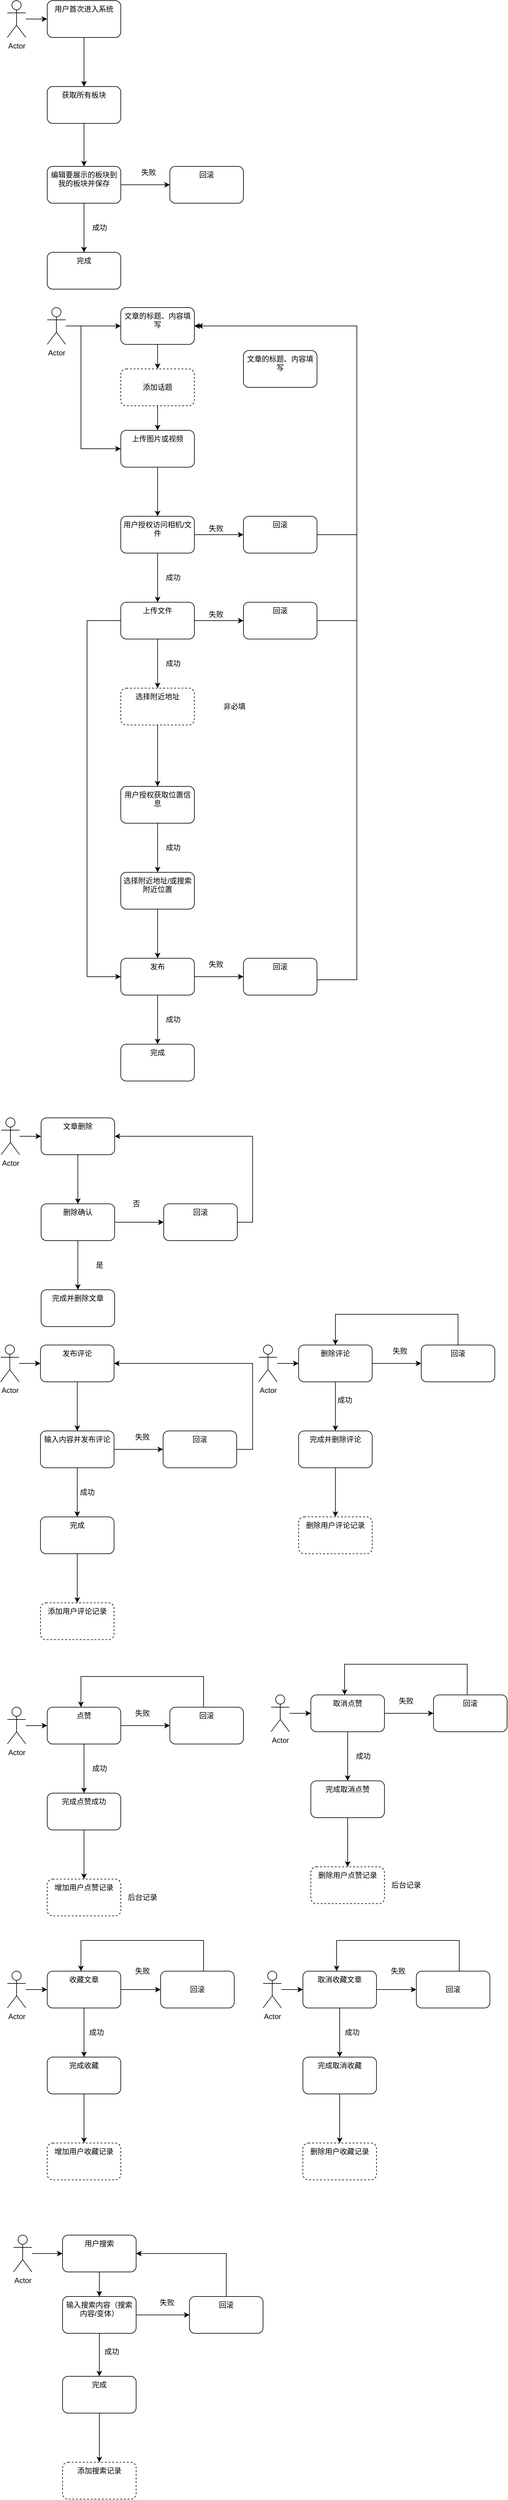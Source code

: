 <mxfile version="16.1.4" type="github">
  <diagram id="2wKOgsahJXihf27ljJmD" name="第 1 页">
    <mxGraphModel dx="1896" dy="1048" grid="1" gridSize="10" guides="1" tooltips="1" connect="1" arrows="1" fold="1" page="1" pageScale="1" pageWidth="827" pageHeight="1169" math="0" shadow="0">
      <root>
        <mxCell id="0" />
        <mxCell id="1" parent="0" />
        <mxCell id="uqJlfMoEFGJnCB2R2MoZ-3" value="" style="edgeStyle=orthogonalEdgeStyle;rounded=0;orthogonalLoop=1;jettySize=auto;html=1;" edge="1" parent="1" source="uqJlfMoEFGJnCB2R2MoZ-1" target="uqJlfMoEFGJnCB2R2MoZ-2">
          <mxGeometry relative="1" as="geometry" />
        </mxCell>
        <mxCell id="uqJlfMoEFGJnCB2R2MoZ-1" value="Actor" style="shape=umlActor;verticalLabelPosition=bottom;verticalAlign=top;html=1;outlineConnect=0;" vertex="1" parent="1">
          <mxGeometry x="40" y="60" width="30" height="60" as="geometry" />
        </mxCell>
        <mxCell id="uqJlfMoEFGJnCB2R2MoZ-9" value="" style="edgeStyle=orthogonalEdgeStyle;rounded=0;orthogonalLoop=1;jettySize=auto;html=1;" edge="1" parent="1" source="uqJlfMoEFGJnCB2R2MoZ-2" target="uqJlfMoEFGJnCB2R2MoZ-8">
          <mxGeometry relative="1" as="geometry" />
        </mxCell>
        <mxCell id="uqJlfMoEFGJnCB2R2MoZ-2" value="用户首次进入系统&lt;br&gt;" style="rounded=1;whiteSpace=wrap;html=1;verticalAlign=top;" vertex="1" parent="1">
          <mxGeometry x="105" y="60" width="120" height="60" as="geometry" />
        </mxCell>
        <mxCell id="uqJlfMoEFGJnCB2R2MoZ-12" value="" style="edgeStyle=orthogonalEdgeStyle;rounded=0;orthogonalLoop=1;jettySize=auto;html=1;" edge="1" parent="1" source="uqJlfMoEFGJnCB2R2MoZ-6" target="uqJlfMoEFGJnCB2R2MoZ-11">
          <mxGeometry relative="1" as="geometry" />
        </mxCell>
        <mxCell id="uqJlfMoEFGJnCB2R2MoZ-15" value="" style="edgeStyle=orthogonalEdgeStyle;rounded=0;orthogonalLoop=1;jettySize=auto;html=1;" edge="1" parent="1" source="uqJlfMoEFGJnCB2R2MoZ-6" target="uqJlfMoEFGJnCB2R2MoZ-14">
          <mxGeometry relative="1" as="geometry" />
        </mxCell>
        <mxCell id="uqJlfMoEFGJnCB2R2MoZ-6" value="编辑要展示的板块到我的板块并保存" style="rounded=1;whiteSpace=wrap;html=1;verticalAlign=top;" vertex="1" parent="1">
          <mxGeometry x="105" y="330" width="120" height="60" as="geometry" />
        </mxCell>
        <mxCell id="uqJlfMoEFGJnCB2R2MoZ-10" value="" style="edgeStyle=orthogonalEdgeStyle;rounded=0;orthogonalLoop=1;jettySize=auto;html=1;" edge="1" parent="1" source="uqJlfMoEFGJnCB2R2MoZ-8" target="uqJlfMoEFGJnCB2R2MoZ-6">
          <mxGeometry relative="1" as="geometry" />
        </mxCell>
        <mxCell id="uqJlfMoEFGJnCB2R2MoZ-8" value="获取所有板块" style="rounded=1;whiteSpace=wrap;html=1;verticalAlign=top;" vertex="1" parent="1">
          <mxGeometry x="105" y="200" width="120" height="60" as="geometry" />
        </mxCell>
        <mxCell id="uqJlfMoEFGJnCB2R2MoZ-11" value="回滚" style="rounded=1;whiteSpace=wrap;html=1;verticalAlign=top;" vertex="1" parent="1">
          <mxGeometry x="305" y="330" width="120" height="60" as="geometry" />
        </mxCell>
        <mxCell id="uqJlfMoEFGJnCB2R2MoZ-13" value="失败" style="text;html=1;align=center;verticalAlign=middle;resizable=0;points=[];autosize=1;strokeColor=none;fillColor=none;" vertex="1" parent="1">
          <mxGeometry x="250" y="330" width="40" height="20" as="geometry" />
        </mxCell>
        <mxCell id="uqJlfMoEFGJnCB2R2MoZ-14" value="完成" style="rounded=1;whiteSpace=wrap;html=1;verticalAlign=top;" vertex="1" parent="1">
          <mxGeometry x="105" y="470" width="120" height="60" as="geometry" />
        </mxCell>
        <mxCell id="uqJlfMoEFGJnCB2R2MoZ-16" value="成功" style="text;html=1;align=center;verticalAlign=middle;resizable=0;points=[];autosize=1;strokeColor=none;fillColor=none;" vertex="1" parent="1">
          <mxGeometry x="170" y="420" width="40" height="20" as="geometry" />
        </mxCell>
        <mxCell id="uqJlfMoEFGJnCB2R2MoZ-19" value="" style="edgeStyle=orthogonalEdgeStyle;rounded=0;orthogonalLoop=1;jettySize=auto;html=1;" edge="1" parent="1" source="uqJlfMoEFGJnCB2R2MoZ-17" target="uqJlfMoEFGJnCB2R2MoZ-18">
          <mxGeometry relative="1" as="geometry" />
        </mxCell>
        <mxCell id="uqJlfMoEFGJnCB2R2MoZ-17" value="Actor" style="shape=umlActor;verticalLabelPosition=bottom;verticalAlign=top;html=1;outlineConnect=0;" vertex="1" parent="1">
          <mxGeometry x="105" y="560" width="30" height="60" as="geometry" />
        </mxCell>
        <mxCell id="uqJlfMoEFGJnCB2R2MoZ-73" value="" style="edgeStyle=orthogonalEdgeStyle;rounded=0;orthogonalLoop=1;jettySize=auto;html=1;" edge="1" parent="1" source="uqJlfMoEFGJnCB2R2MoZ-18" target="uqJlfMoEFGJnCB2R2MoZ-72">
          <mxGeometry relative="1" as="geometry" />
        </mxCell>
        <mxCell id="uqJlfMoEFGJnCB2R2MoZ-18" value="文章的标题、内容填写" style="rounded=1;whiteSpace=wrap;html=1;verticalAlign=top;" vertex="1" parent="1">
          <mxGeometry x="225" y="560" width="120" height="60" as="geometry" />
        </mxCell>
        <mxCell id="uqJlfMoEFGJnCB2R2MoZ-41" value="" style="edgeStyle=orthogonalEdgeStyle;rounded=0;orthogonalLoop=1;jettySize=auto;html=1;" edge="1" parent="1" source="uqJlfMoEFGJnCB2R2MoZ-23" target="uqJlfMoEFGJnCB2R2MoZ-40">
          <mxGeometry relative="1" as="geometry" />
        </mxCell>
        <mxCell id="uqJlfMoEFGJnCB2R2MoZ-23" value="上传图片或视频" style="rounded=1;whiteSpace=wrap;html=1;verticalAlign=top;" vertex="1" parent="1">
          <mxGeometry x="225" y="760" width="120" height="60" as="geometry" />
        </mxCell>
        <mxCell id="uqJlfMoEFGJnCB2R2MoZ-36" value="" style="edgeStyle=orthogonalEdgeStyle;rounded=0;orthogonalLoop=1;jettySize=auto;html=1;" edge="1" parent="1" source="uqJlfMoEFGJnCB2R2MoZ-29" target="uqJlfMoEFGJnCB2R2MoZ-35">
          <mxGeometry relative="1" as="geometry" />
        </mxCell>
        <mxCell id="uqJlfMoEFGJnCB2R2MoZ-29" value="选择附近地址" style="rounded=1;whiteSpace=wrap;html=1;verticalAlign=top;dashed=1;" vertex="1" parent="1">
          <mxGeometry x="225" y="1180" width="120" height="60" as="geometry" />
        </mxCell>
        <mxCell id="uqJlfMoEFGJnCB2R2MoZ-56" value="" style="edgeStyle=orthogonalEdgeStyle;rounded=0;orthogonalLoop=1;jettySize=auto;html=1;" edge="1" parent="1" source="uqJlfMoEFGJnCB2R2MoZ-35" target="uqJlfMoEFGJnCB2R2MoZ-55">
          <mxGeometry relative="1" as="geometry" />
        </mxCell>
        <mxCell id="uqJlfMoEFGJnCB2R2MoZ-35" value="用户授权获取位置信息" style="rounded=1;whiteSpace=wrap;html=1;verticalAlign=top;" vertex="1" parent="1">
          <mxGeometry x="225" y="1340" width="120" height="60" as="geometry" />
        </mxCell>
        <mxCell id="uqJlfMoEFGJnCB2R2MoZ-39" value="非必填" style="text;html=1;align=center;verticalAlign=middle;resizable=0;points=[];autosize=1;strokeColor=none;fillColor=none;" vertex="1" parent="1">
          <mxGeometry x="385" y="1200" width="50" height="20" as="geometry" />
        </mxCell>
        <mxCell id="uqJlfMoEFGJnCB2R2MoZ-43" value="" style="edgeStyle=orthogonalEdgeStyle;rounded=0;orthogonalLoop=1;jettySize=auto;html=1;" edge="1" parent="1" source="uqJlfMoEFGJnCB2R2MoZ-40" target="uqJlfMoEFGJnCB2R2MoZ-42">
          <mxGeometry relative="1" as="geometry" />
        </mxCell>
        <mxCell id="uqJlfMoEFGJnCB2R2MoZ-46" value="" style="edgeStyle=orthogonalEdgeStyle;rounded=0;orthogonalLoop=1;jettySize=auto;html=1;" edge="1" parent="1" source="uqJlfMoEFGJnCB2R2MoZ-40" target="uqJlfMoEFGJnCB2R2MoZ-45">
          <mxGeometry relative="1" as="geometry" />
        </mxCell>
        <mxCell id="uqJlfMoEFGJnCB2R2MoZ-40" value="用户授权访问相机/文件" style="rounded=1;whiteSpace=wrap;html=1;verticalAlign=top;" vertex="1" parent="1">
          <mxGeometry x="225" y="900" width="120" height="60" as="geometry" />
        </mxCell>
        <mxCell id="uqJlfMoEFGJnCB2R2MoZ-42" value="回滚" style="rounded=1;whiteSpace=wrap;html=1;verticalAlign=top;" vertex="1" parent="1">
          <mxGeometry x="425" y="900" width="120" height="60" as="geometry" />
        </mxCell>
        <mxCell id="uqJlfMoEFGJnCB2R2MoZ-49" value="" style="edgeStyle=orthogonalEdgeStyle;rounded=0;orthogonalLoop=1;jettySize=auto;html=1;" edge="1" parent="1" source="uqJlfMoEFGJnCB2R2MoZ-45" target="uqJlfMoEFGJnCB2R2MoZ-48">
          <mxGeometry relative="1" as="geometry" />
        </mxCell>
        <mxCell id="uqJlfMoEFGJnCB2R2MoZ-53" value="" style="edgeStyle=orthogonalEdgeStyle;rounded=0;orthogonalLoop=1;jettySize=auto;html=1;" edge="1" parent="1" source="uqJlfMoEFGJnCB2R2MoZ-45">
          <mxGeometry relative="1" as="geometry">
            <mxPoint x="285" y="1180" as="targetPoint" />
          </mxGeometry>
        </mxCell>
        <mxCell id="uqJlfMoEFGJnCB2R2MoZ-45" value="上传文件" style="rounded=1;whiteSpace=wrap;html=1;verticalAlign=top;" vertex="1" parent="1">
          <mxGeometry x="225" y="1040" width="120" height="60" as="geometry" />
        </mxCell>
        <mxCell id="uqJlfMoEFGJnCB2R2MoZ-47" value="成功" style="text;html=1;align=center;verticalAlign=middle;resizable=0;points=[];autosize=1;strokeColor=none;fillColor=none;" vertex="1" parent="1">
          <mxGeometry x="290" y="990" width="40" height="20" as="geometry" />
        </mxCell>
        <mxCell id="uqJlfMoEFGJnCB2R2MoZ-48" value="回滚" style="rounded=1;whiteSpace=wrap;html=1;verticalAlign=top;" vertex="1" parent="1">
          <mxGeometry x="425" y="1040" width="120" height="60" as="geometry" />
        </mxCell>
        <mxCell id="uqJlfMoEFGJnCB2R2MoZ-50" value="失败" style="text;html=1;align=center;verticalAlign=middle;resizable=0;points=[];autosize=1;strokeColor=none;fillColor=none;" vertex="1" parent="1">
          <mxGeometry x="360" y="1050" width="40" height="20" as="geometry" />
        </mxCell>
        <mxCell id="uqJlfMoEFGJnCB2R2MoZ-51" value="失败" style="text;html=1;align=center;verticalAlign=middle;resizable=0;points=[];autosize=1;strokeColor=none;fillColor=none;" vertex="1" parent="1">
          <mxGeometry x="360" y="910" width="40" height="20" as="geometry" />
        </mxCell>
        <mxCell id="uqJlfMoEFGJnCB2R2MoZ-54" value="成功" style="text;html=1;align=center;verticalAlign=middle;resizable=0;points=[];autosize=1;strokeColor=none;fillColor=none;" vertex="1" parent="1">
          <mxGeometry x="290" y="1130" width="40" height="20" as="geometry" />
        </mxCell>
        <mxCell id="uqJlfMoEFGJnCB2R2MoZ-60" value="" style="edgeStyle=orthogonalEdgeStyle;rounded=0;orthogonalLoop=1;jettySize=auto;html=1;" edge="1" parent="1" source="uqJlfMoEFGJnCB2R2MoZ-55" target="uqJlfMoEFGJnCB2R2MoZ-59">
          <mxGeometry relative="1" as="geometry" />
        </mxCell>
        <mxCell id="uqJlfMoEFGJnCB2R2MoZ-55" value="选择附近地址/或搜索附近位置" style="rounded=1;whiteSpace=wrap;html=1;verticalAlign=top;" vertex="1" parent="1">
          <mxGeometry x="225" y="1480" width="120" height="60" as="geometry" />
        </mxCell>
        <mxCell id="uqJlfMoEFGJnCB2R2MoZ-57" value="成功" style="text;html=1;align=center;verticalAlign=middle;resizable=0;points=[];autosize=1;strokeColor=none;fillColor=none;" vertex="1" parent="1">
          <mxGeometry x="290" y="1430" width="40" height="20" as="geometry" />
        </mxCell>
        <mxCell id="uqJlfMoEFGJnCB2R2MoZ-63" value="" style="edgeStyle=orthogonalEdgeStyle;rounded=0;orthogonalLoop=1;jettySize=auto;html=1;" edge="1" parent="1" source="uqJlfMoEFGJnCB2R2MoZ-59" target="uqJlfMoEFGJnCB2R2MoZ-62">
          <mxGeometry relative="1" as="geometry" />
        </mxCell>
        <mxCell id="uqJlfMoEFGJnCB2R2MoZ-66" value="" style="edgeStyle=orthogonalEdgeStyle;rounded=0;orthogonalLoop=1;jettySize=auto;html=1;" edge="1" parent="1" source="uqJlfMoEFGJnCB2R2MoZ-59" target="uqJlfMoEFGJnCB2R2MoZ-65">
          <mxGeometry relative="1" as="geometry" />
        </mxCell>
        <mxCell id="uqJlfMoEFGJnCB2R2MoZ-59" value="发布" style="rounded=1;whiteSpace=wrap;html=1;verticalAlign=top;" vertex="1" parent="1">
          <mxGeometry x="225" y="1620" width="120" height="60" as="geometry" />
        </mxCell>
        <mxCell id="uqJlfMoEFGJnCB2R2MoZ-61" value="" style="endArrow=classic;html=1;rounded=0;exitX=0;exitY=0.5;exitDx=0;exitDy=0;" edge="1" parent="1" source="uqJlfMoEFGJnCB2R2MoZ-45">
          <mxGeometry width="50" height="50" relative="1" as="geometry">
            <mxPoint x="170" y="1360" as="sourcePoint" />
            <mxPoint x="225" y="1650" as="targetPoint" />
            <Array as="points">
              <mxPoint x="170" y="1070" />
              <mxPoint x="170" y="1650" />
            </Array>
          </mxGeometry>
        </mxCell>
        <mxCell id="uqJlfMoEFGJnCB2R2MoZ-62" value="回滚" style="rounded=1;whiteSpace=wrap;html=1;verticalAlign=top;" vertex="1" parent="1">
          <mxGeometry x="425" y="1620" width="120" height="60" as="geometry" />
        </mxCell>
        <mxCell id="uqJlfMoEFGJnCB2R2MoZ-64" value="失败" style="text;html=1;align=center;verticalAlign=middle;resizable=0;points=[];autosize=1;strokeColor=none;fillColor=none;" vertex="1" parent="1">
          <mxGeometry x="360" y="1620" width="40" height="20" as="geometry" />
        </mxCell>
        <mxCell id="uqJlfMoEFGJnCB2R2MoZ-65" value="完成" style="rounded=1;whiteSpace=wrap;html=1;verticalAlign=top;" vertex="1" parent="1">
          <mxGeometry x="225" y="1760" width="120" height="60" as="geometry" />
        </mxCell>
        <mxCell id="uqJlfMoEFGJnCB2R2MoZ-67" value="成功" style="text;html=1;align=center;verticalAlign=middle;resizable=0;points=[];autosize=1;strokeColor=none;fillColor=none;" vertex="1" parent="1">
          <mxGeometry x="290" y="1710" width="40" height="20" as="geometry" />
        </mxCell>
        <mxCell id="uqJlfMoEFGJnCB2R2MoZ-68" value="" style="endArrow=classic;html=1;rounded=0;entryX=1;entryY=0.5;entryDx=0;entryDy=0;exitX=1;exitY=0.5;exitDx=0;exitDy=0;" edge="1" parent="1" source="uqJlfMoEFGJnCB2R2MoZ-42" target="uqJlfMoEFGJnCB2R2MoZ-18">
          <mxGeometry width="50" height="50" relative="1" as="geometry">
            <mxPoint x="610" y="940" as="sourcePoint" />
            <mxPoint x="530" y="700" as="targetPoint" />
            <Array as="points">
              <mxPoint x="610" y="930" />
              <mxPoint x="610" y="590" />
            </Array>
          </mxGeometry>
        </mxCell>
        <mxCell id="uqJlfMoEFGJnCB2R2MoZ-69" value="" style="endArrow=classic;html=1;rounded=0;exitX=1;exitY=0.5;exitDx=0;exitDy=0;" edge="1" parent="1" source="uqJlfMoEFGJnCB2R2MoZ-48">
          <mxGeometry width="50" height="50" relative="1" as="geometry">
            <mxPoint x="555" y="940" as="sourcePoint" />
            <mxPoint x="350" y="590" as="targetPoint" />
            <Array as="points">
              <mxPoint x="610" y="1070" />
              <mxPoint x="610" y="590" />
            </Array>
          </mxGeometry>
        </mxCell>
        <mxCell id="uqJlfMoEFGJnCB2R2MoZ-70" value="" style="endArrow=classic;html=1;rounded=0;entryX=1;entryY=0.5;entryDx=0;entryDy=0;" edge="1" parent="1" target="uqJlfMoEFGJnCB2R2MoZ-18">
          <mxGeometry width="50" height="50" relative="1" as="geometry">
            <mxPoint x="545" y="1655" as="sourcePoint" />
            <mxPoint x="610" y="650" as="targetPoint" />
            <Array as="points">
              <mxPoint x="610" y="1655" />
              <mxPoint x="610" y="590" />
            </Array>
          </mxGeometry>
        </mxCell>
        <mxCell id="uqJlfMoEFGJnCB2R2MoZ-71" value="文章的标题、内容填写" style="rounded=1;whiteSpace=wrap;html=1;verticalAlign=top;" vertex="1" parent="1">
          <mxGeometry x="425" y="630" width="120" height="60" as="geometry" />
        </mxCell>
        <mxCell id="uqJlfMoEFGJnCB2R2MoZ-74" value="" style="edgeStyle=orthogonalEdgeStyle;rounded=0;orthogonalLoop=1;jettySize=auto;html=1;" edge="1" parent="1" source="uqJlfMoEFGJnCB2R2MoZ-72" target="uqJlfMoEFGJnCB2R2MoZ-23">
          <mxGeometry relative="1" as="geometry" />
        </mxCell>
        <mxCell id="uqJlfMoEFGJnCB2R2MoZ-72" value="添加话题" style="rounded=1;whiteSpace=wrap;html=1;dashed=1;" vertex="1" parent="1">
          <mxGeometry x="225" y="660" width="120" height="60" as="geometry" />
        </mxCell>
        <mxCell id="uqJlfMoEFGJnCB2R2MoZ-75" value="" style="endArrow=classic;html=1;rounded=0;entryX=0;entryY=0.5;entryDx=0;entryDy=0;" edge="1" parent="1" target="uqJlfMoEFGJnCB2R2MoZ-23">
          <mxGeometry width="50" height="50" relative="1" as="geometry">
            <mxPoint x="160" y="590" as="sourcePoint" />
            <mxPoint x="130" y="730" as="targetPoint" />
            <Array as="points">
              <mxPoint x="160" y="790" />
            </Array>
          </mxGeometry>
        </mxCell>
        <mxCell id="uqJlfMoEFGJnCB2R2MoZ-78" value="" style="edgeStyle=orthogonalEdgeStyle;rounded=0;orthogonalLoop=1;jettySize=auto;html=1;" edge="1" parent="1" source="uqJlfMoEFGJnCB2R2MoZ-76" target="uqJlfMoEFGJnCB2R2MoZ-77">
          <mxGeometry relative="1" as="geometry" />
        </mxCell>
        <mxCell id="uqJlfMoEFGJnCB2R2MoZ-76" value="Actor" style="shape=umlActor;verticalLabelPosition=bottom;verticalAlign=top;html=1;outlineConnect=0;" vertex="1" parent="1">
          <mxGeometry x="30" y="1880" width="30" height="60" as="geometry" />
        </mxCell>
        <mxCell id="uqJlfMoEFGJnCB2R2MoZ-80" value="" style="edgeStyle=orthogonalEdgeStyle;rounded=0;orthogonalLoop=1;jettySize=auto;html=1;" edge="1" parent="1" source="uqJlfMoEFGJnCB2R2MoZ-77" target="uqJlfMoEFGJnCB2R2MoZ-79">
          <mxGeometry relative="1" as="geometry" />
        </mxCell>
        <mxCell id="uqJlfMoEFGJnCB2R2MoZ-77" value="文章删除" style="rounded=1;whiteSpace=wrap;html=1;verticalAlign=top;" vertex="1" parent="1">
          <mxGeometry x="95" y="1880" width="120" height="60" as="geometry" />
        </mxCell>
        <mxCell id="uqJlfMoEFGJnCB2R2MoZ-82" value="" style="edgeStyle=orthogonalEdgeStyle;rounded=0;orthogonalLoop=1;jettySize=auto;html=1;" edge="1" parent="1" source="uqJlfMoEFGJnCB2R2MoZ-79" target="uqJlfMoEFGJnCB2R2MoZ-81">
          <mxGeometry relative="1" as="geometry" />
        </mxCell>
        <mxCell id="uqJlfMoEFGJnCB2R2MoZ-85" value="" style="edgeStyle=orthogonalEdgeStyle;rounded=0;orthogonalLoop=1;jettySize=auto;html=1;" edge="1" parent="1" source="uqJlfMoEFGJnCB2R2MoZ-79" target="uqJlfMoEFGJnCB2R2MoZ-84">
          <mxGeometry relative="1" as="geometry" />
        </mxCell>
        <mxCell id="uqJlfMoEFGJnCB2R2MoZ-79" value="删除确认" style="rounded=1;whiteSpace=wrap;html=1;verticalAlign=top;" vertex="1" parent="1">
          <mxGeometry x="95" y="2020" width="120" height="60" as="geometry" />
        </mxCell>
        <mxCell id="uqJlfMoEFGJnCB2R2MoZ-81" value="回滚" style="rounded=1;whiteSpace=wrap;html=1;verticalAlign=top;" vertex="1" parent="1">
          <mxGeometry x="295" y="2020" width="120" height="60" as="geometry" />
        </mxCell>
        <mxCell id="uqJlfMoEFGJnCB2R2MoZ-83" value="否" style="text;html=1;align=center;verticalAlign=middle;resizable=0;points=[];autosize=1;strokeColor=none;fillColor=none;" vertex="1" parent="1">
          <mxGeometry x="235" y="2010" width="30" height="20" as="geometry" />
        </mxCell>
        <mxCell id="uqJlfMoEFGJnCB2R2MoZ-84" value="完成并删除文章" style="rounded=1;whiteSpace=wrap;html=1;verticalAlign=top;" vertex="1" parent="1">
          <mxGeometry x="95" y="2160" width="120" height="60" as="geometry" />
        </mxCell>
        <mxCell id="uqJlfMoEFGJnCB2R2MoZ-86" value="是" style="text;html=1;align=center;verticalAlign=middle;resizable=0;points=[];autosize=1;strokeColor=none;fillColor=none;" vertex="1" parent="1">
          <mxGeometry x="175" y="2110" width="30" height="20" as="geometry" />
        </mxCell>
        <mxCell id="uqJlfMoEFGJnCB2R2MoZ-87" value="" style="endArrow=classic;html=1;rounded=0;exitX=1;exitY=0.5;exitDx=0;exitDy=0;entryX=1;entryY=0.5;entryDx=0;entryDy=0;" edge="1" parent="1" source="uqJlfMoEFGJnCB2R2MoZ-81" target="uqJlfMoEFGJnCB2R2MoZ-77">
          <mxGeometry width="50" height="50" relative="1" as="geometry">
            <mxPoint x="460" y="2080" as="sourcePoint" />
            <mxPoint x="550" y="2060" as="targetPoint" />
            <Array as="points">
              <mxPoint x="440" y="2050" />
              <mxPoint x="440" y="1910" />
              <mxPoint x="420" y="1910" />
            </Array>
          </mxGeometry>
        </mxCell>
        <mxCell id="uqJlfMoEFGJnCB2R2MoZ-90" value="" style="edgeStyle=orthogonalEdgeStyle;rounded=0;orthogonalLoop=1;jettySize=auto;html=1;" edge="1" parent="1" source="uqJlfMoEFGJnCB2R2MoZ-88" target="uqJlfMoEFGJnCB2R2MoZ-89">
          <mxGeometry relative="1" as="geometry" />
        </mxCell>
        <mxCell id="uqJlfMoEFGJnCB2R2MoZ-88" value="Actor" style="shape=umlActor;verticalLabelPosition=bottom;verticalAlign=top;html=1;outlineConnect=0;" vertex="1" parent="1">
          <mxGeometry x="29" y="2250" width="30" height="60" as="geometry" />
        </mxCell>
        <mxCell id="uqJlfMoEFGJnCB2R2MoZ-92" value="" style="edgeStyle=orthogonalEdgeStyle;rounded=0;orthogonalLoop=1;jettySize=auto;html=1;" edge="1" parent="1" source="uqJlfMoEFGJnCB2R2MoZ-89" target="uqJlfMoEFGJnCB2R2MoZ-91">
          <mxGeometry relative="1" as="geometry" />
        </mxCell>
        <mxCell id="uqJlfMoEFGJnCB2R2MoZ-89" value="发布评论" style="rounded=1;whiteSpace=wrap;html=1;verticalAlign=top;" vertex="1" parent="1">
          <mxGeometry x="94" y="2250" width="120" height="60" as="geometry" />
        </mxCell>
        <mxCell id="uqJlfMoEFGJnCB2R2MoZ-94" value="" style="edgeStyle=orthogonalEdgeStyle;rounded=0;orthogonalLoop=1;jettySize=auto;html=1;" edge="1" parent="1" source="uqJlfMoEFGJnCB2R2MoZ-91" target="uqJlfMoEFGJnCB2R2MoZ-93">
          <mxGeometry relative="1" as="geometry" />
        </mxCell>
        <mxCell id="uqJlfMoEFGJnCB2R2MoZ-97" value="" style="edgeStyle=orthogonalEdgeStyle;rounded=0;orthogonalLoop=1;jettySize=auto;html=1;" edge="1" parent="1" source="uqJlfMoEFGJnCB2R2MoZ-91" target="uqJlfMoEFGJnCB2R2MoZ-96">
          <mxGeometry relative="1" as="geometry" />
        </mxCell>
        <mxCell id="uqJlfMoEFGJnCB2R2MoZ-91" value="输入内容并发布评论" style="rounded=1;whiteSpace=wrap;html=1;verticalAlign=top;" vertex="1" parent="1">
          <mxGeometry x="94" y="2390" width="120" height="60" as="geometry" />
        </mxCell>
        <mxCell id="uqJlfMoEFGJnCB2R2MoZ-93" value="回滚" style="rounded=1;whiteSpace=wrap;html=1;verticalAlign=top;" vertex="1" parent="1">
          <mxGeometry x="294" y="2390" width="120" height="60" as="geometry" />
        </mxCell>
        <mxCell id="uqJlfMoEFGJnCB2R2MoZ-95" value="失败" style="text;html=1;align=center;verticalAlign=middle;resizable=0;points=[];autosize=1;strokeColor=none;fillColor=none;" vertex="1" parent="1">
          <mxGeometry x="240" y="2390" width="40" height="20" as="geometry" />
        </mxCell>
        <mxCell id="uqJlfMoEFGJnCB2R2MoZ-127" value="" style="edgeStyle=orthogonalEdgeStyle;rounded=0;orthogonalLoop=1;jettySize=auto;html=1;" edge="1" parent="1" source="uqJlfMoEFGJnCB2R2MoZ-96" target="uqJlfMoEFGJnCB2R2MoZ-126">
          <mxGeometry relative="1" as="geometry" />
        </mxCell>
        <mxCell id="uqJlfMoEFGJnCB2R2MoZ-96" value="完成" style="rounded=1;whiteSpace=wrap;html=1;verticalAlign=top;" vertex="1" parent="1">
          <mxGeometry x="94" y="2530" width="120" height="60" as="geometry" />
        </mxCell>
        <mxCell id="uqJlfMoEFGJnCB2R2MoZ-98" value="成功" style="text;html=1;align=center;verticalAlign=middle;resizable=0;points=[];autosize=1;strokeColor=none;fillColor=none;" vertex="1" parent="1">
          <mxGeometry x="150" y="2480" width="40" height="20" as="geometry" />
        </mxCell>
        <mxCell id="uqJlfMoEFGJnCB2R2MoZ-99" value="" style="endArrow=classic;html=1;rounded=0;exitX=1;exitY=0.5;exitDx=0;exitDy=0;entryX=1;entryY=0.5;entryDx=0;entryDy=0;" edge="1" parent="1" source="uqJlfMoEFGJnCB2R2MoZ-93" target="uqJlfMoEFGJnCB2R2MoZ-89">
          <mxGeometry width="50" height="50" relative="1" as="geometry">
            <mxPoint x="480" y="2460" as="sourcePoint" />
            <mxPoint x="530" y="2410" as="targetPoint" />
            <Array as="points">
              <mxPoint x="440" y="2420" />
              <mxPoint x="440" y="2280" />
            </Array>
          </mxGeometry>
        </mxCell>
        <mxCell id="uqJlfMoEFGJnCB2R2MoZ-103" value="" style="edgeStyle=orthogonalEdgeStyle;rounded=0;orthogonalLoop=1;jettySize=auto;html=1;" edge="1" parent="1" source="uqJlfMoEFGJnCB2R2MoZ-101" target="uqJlfMoEFGJnCB2R2MoZ-102">
          <mxGeometry relative="1" as="geometry" />
        </mxCell>
        <mxCell id="uqJlfMoEFGJnCB2R2MoZ-101" value="Actor" style="shape=umlActor;verticalLabelPosition=bottom;verticalAlign=top;html=1;outlineConnect=0;" vertex="1" parent="1">
          <mxGeometry x="450" y="2250" width="30" height="60" as="geometry" />
        </mxCell>
        <mxCell id="uqJlfMoEFGJnCB2R2MoZ-105" value="" style="edgeStyle=orthogonalEdgeStyle;rounded=0;orthogonalLoop=1;jettySize=auto;html=1;" edge="1" parent="1" source="uqJlfMoEFGJnCB2R2MoZ-102" target="uqJlfMoEFGJnCB2R2MoZ-104">
          <mxGeometry relative="1" as="geometry" />
        </mxCell>
        <mxCell id="uqJlfMoEFGJnCB2R2MoZ-108" value="" style="edgeStyle=orthogonalEdgeStyle;rounded=0;orthogonalLoop=1;jettySize=auto;html=1;" edge="1" parent="1" source="uqJlfMoEFGJnCB2R2MoZ-102" target="uqJlfMoEFGJnCB2R2MoZ-107">
          <mxGeometry relative="1" as="geometry" />
        </mxCell>
        <mxCell id="uqJlfMoEFGJnCB2R2MoZ-102" value="删除评论" style="rounded=1;whiteSpace=wrap;html=1;verticalAlign=top;" vertex="1" parent="1">
          <mxGeometry x="515" y="2250" width="120" height="60" as="geometry" />
        </mxCell>
        <mxCell id="uqJlfMoEFGJnCB2R2MoZ-125" value="" style="edgeStyle=orthogonalEdgeStyle;rounded=0;orthogonalLoop=1;jettySize=auto;html=1;" edge="1" parent="1" source="uqJlfMoEFGJnCB2R2MoZ-104" target="uqJlfMoEFGJnCB2R2MoZ-124">
          <mxGeometry relative="1" as="geometry" />
        </mxCell>
        <mxCell id="uqJlfMoEFGJnCB2R2MoZ-104" value="完成并删除评论" style="rounded=1;whiteSpace=wrap;html=1;verticalAlign=top;" vertex="1" parent="1">
          <mxGeometry x="515" y="2390" width="120" height="60" as="geometry" />
        </mxCell>
        <mxCell id="uqJlfMoEFGJnCB2R2MoZ-106" value="成功" style="text;html=1;align=center;verticalAlign=middle;resizable=0;points=[];autosize=1;strokeColor=none;fillColor=none;" vertex="1" parent="1">
          <mxGeometry x="570" y="2330" width="40" height="20" as="geometry" />
        </mxCell>
        <mxCell id="uqJlfMoEFGJnCB2R2MoZ-107" value="回滚" style="rounded=1;whiteSpace=wrap;html=1;verticalAlign=top;" vertex="1" parent="1">
          <mxGeometry x="715" y="2250" width="120" height="60" as="geometry" />
        </mxCell>
        <mxCell id="uqJlfMoEFGJnCB2R2MoZ-110" value="失败" style="text;html=1;align=center;verticalAlign=middle;resizable=0;points=[];autosize=1;strokeColor=none;fillColor=none;" vertex="1" parent="1">
          <mxGeometry x="660" y="2250" width="40" height="20" as="geometry" />
        </mxCell>
        <mxCell id="uqJlfMoEFGJnCB2R2MoZ-111" value="" style="endArrow=classic;html=1;rounded=0;exitX=0.5;exitY=0;exitDx=0;exitDy=0;entryX=0.5;entryY=0;entryDx=0;entryDy=0;" edge="1" parent="1" source="uqJlfMoEFGJnCB2R2MoZ-107" target="uqJlfMoEFGJnCB2R2MoZ-102">
          <mxGeometry width="50" height="50" relative="1" as="geometry">
            <mxPoint x="780" y="2240" as="sourcePoint" />
            <mxPoint x="500" y="2200" as="targetPoint" />
            <Array as="points">
              <mxPoint x="775" y="2200" />
              <mxPoint x="575" y="2200" />
            </Array>
          </mxGeometry>
        </mxCell>
        <mxCell id="uqJlfMoEFGJnCB2R2MoZ-114" value="" style="edgeStyle=orthogonalEdgeStyle;rounded=0;orthogonalLoop=1;jettySize=auto;html=1;" edge="1" parent="1" source="uqJlfMoEFGJnCB2R2MoZ-112" target="uqJlfMoEFGJnCB2R2MoZ-113">
          <mxGeometry relative="1" as="geometry" />
        </mxCell>
        <mxCell id="uqJlfMoEFGJnCB2R2MoZ-112" value="Actor" style="shape=umlActor;verticalLabelPosition=bottom;verticalAlign=top;html=1;outlineConnect=0;" vertex="1" parent="1">
          <mxGeometry x="40" y="2840" width="30" height="60" as="geometry" />
        </mxCell>
        <mxCell id="uqJlfMoEFGJnCB2R2MoZ-116" value="" style="edgeStyle=orthogonalEdgeStyle;rounded=0;orthogonalLoop=1;jettySize=auto;html=1;" edge="1" parent="1" source="uqJlfMoEFGJnCB2R2MoZ-113" target="uqJlfMoEFGJnCB2R2MoZ-115">
          <mxGeometry relative="1" as="geometry" />
        </mxCell>
        <mxCell id="uqJlfMoEFGJnCB2R2MoZ-118" value="" style="edgeStyle=orthogonalEdgeStyle;rounded=0;orthogonalLoop=1;jettySize=auto;html=1;" edge="1" parent="1" source="uqJlfMoEFGJnCB2R2MoZ-113" target="uqJlfMoEFGJnCB2R2MoZ-117">
          <mxGeometry relative="1" as="geometry" />
        </mxCell>
        <mxCell id="uqJlfMoEFGJnCB2R2MoZ-113" value="点赞" style="rounded=1;whiteSpace=wrap;html=1;verticalAlign=top;" vertex="1" parent="1">
          <mxGeometry x="105" y="2840" width="120" height="60" as="geometry" />
        </mxCell>
        <mxCell id="uqJlfMoEFGJnCB2R2MoZ-122" value="" style="edgeStyle=orthogonalEdgeStyle;rounded=0;orthogonalLoop=1;jettySize=auto;html=1;" edge="1" parent="1" source="uqJlfMoEFGJnCB2R2MoZ-115" target="uqJlfMoEFGJnCB2R2MoZ-121">
          <mxGeometry relative="1" as="geometry" />
        </mxCell>
        <mxCell id="uqJlfMoEFGJnCB2R2MoZ-115" value="完成点赞成功" style="rounded=1;whiteSpace=wrap;html=1;verticalAlign=top;" vertex="1" parent="1">
          <mxGeometry x="105" y="2980" width="120" height="60" as="geometry" />
        </mxCell>
        <mxCell id="uqJlfMoEFGJnCB2R2MoZ-117" value="回滚" style="rounded=1;whiteSpace=wrap;html=1;verticalAlign=top;" vertex="1" parent="1">
          <mxGeometry x="305" y="2840" width="120" height="60" as="geometry" />
        </mxCell>
        <mxCell id="uqJlfMoEFGJnCB2R2MoZ-119" value="失败" style="text;html=1;align=center;verticalAlign=middle;resizable=0;points=[];autosize=1;strokeColor=none;fillColor=none;" vertex="1" parent="1">
          <mxGeometry x="240" y="2840" width="40" height="20" as="geometry" />
        </mxCell>
        <mxCell id="uqJlfMoEFGJnCB2R2MoZ-120" value="成功" style="text;html=1;align=center;verticalAlign=middle;resizable=0;points=[];autosize=1;strokeColor=none;fillColor=none;" vertex="1" parent="1">
          <mxGeometry x="170" y="2930" width="40" height="20" as="geometry" />
        </mxCell>
        <mxCell id="uqJlfMoEFGJnCB2R2MoZ-121" value="增加用户点赞记录" style="rounded=1;whiteSpace=wrap;html=1;verticalAlign=top;dashed=1;" vertex="1" parent="1">
          <mxGeometry x="105" y="3120" width="120" height="60" as="geometry" />
        </mxCell>
        <mxCell id="uqJlfMoEFGJnCB2R2MoZ-123" value="后台记录" style="text;html=1;align=center;verticalAlign=middle;resizable=0;points=[];autosize=1;strokeColor=none;fillColor=none;" vertex="1" parent="1">
          <mxGeometry x="230" y="3140" width="60" height="20" as="geometry" />
        </mxCell>
        <mxCell id="uqJlfMoEFGJnCB2R2MoZ-124" value="删除用户评论记录" style="rounded=1;whiteSpace=wrap;html=1;verticalAlign=top;dashed=1;" vertex="1" parent="1">
          <mxGeometry x="515" y="2530" width="120" height="60" as="geometry" />
        </mxCell>
        <mxCell id="uqJlfMoEFGJnCB2R2MoZ-126" value="添加用户评论记录" style="rounded=1;whiteSpace=wrap;html=1;verticalAlign=top;dashed=1;" vertex="1" parent="1">
          <mxGeometry x="94" y="2670" width="120" height="60" as="geometry" />
        </mxCell>
        <mxCell id="uqJlfMoEFGJnCB2R2MoZ-128" value="" style="endArrow=classic;html=1;rounded=0;exitX=0.5;exitY=0;exitDx=0;exitDy=0;entryX=0.5;entryY=0;entryDx=0;entryDy=0;" edge="1" parent="1">
          <mxGeometry width="50" height="50" relative="1" as="geometry">
            <mxPoint x="360" y="2840" as="sourcePoint" />
            <mxPoint x="160" y="2840" as="targetPoint" />
            <Array as="points">
              <mxPoint x="360" y="2790" />
              <mxPoint x="160" y="2790" />
            </Array>
          </mxGeometry>
        </mxCell>
        <mxCell id="uqJlfMoEFGJnCB2R2MoZ-129" value="" style="edgeStyle=orthogonalEdgeStyle;rounded=0;orthogonalLoop=1;jettySize=auto;html=1;" edge="1" parent="1" source="uqJlfMoEFGJnCB2R2MoZ-130" target="uqJlfMoEFGJnCB2R2MoZ-133">
          <mxGeometry relative="1" as="geometry" />
        </mxCell>
        <mxCell id="uqJlfMoEFGJnCB2R2MoZ-130" value="Actor" style="shape=umlActor;verticalLabelPosition=bottom;verticalAlign=top;html=1;outlineConnect=0;" vertex="1" parent="1">
          <mxGeometry x="470" y="2820" width="30" height="60" as="geometry" />
        </mxCell>
        <mxCell id="uqJlfMoEFGJnCB2R2MoZ-131" value="" style="edgeStyle=orthogonalEdgeStyle;rounded=0;orthogonalLoop=1;jettySize=auto;html=1;" edge="1" parent="1" source="uqJlfMoEFGJnCB2R2MoZ-133" target="uqJlfMoEFGJnCB2R2MoZ-135">
          <mxGeometry relative="1" as="geometry" />
        </mxCell>
        <mxCell id="uqJlfMoEFGJnCB2R2MoZ-132" value="" style="edgeStyle=orthogonalEdgeStyle;rounded=0;orthogonalLoop=1;jettySize=auto;html=1;" edge="1" parent="1" source="uqJlfMoEFGJnCB2R2MoZ-133" target="uqJlfMoEFGJnCB2R2MoZ-136">
          <mxGeometry relative="1" as="geometry" />
        </mxCell>
        <mxCell id="uqJlfMoEFGJnCB2R2MoZ-133" value="取消点赞" style="rounded=1;whiteSpace=wrap;html=1;verticalAlign=top;" vertex="1" parent="1">
          <mxGeometry x="535" y="2820" width="120" height="60" as="geometry" />
        </mxCell>
        <mxCell id="uqJlfMoEFGJnCB2R2MoZ-134" value="" style="edgeStyle=orthogonalEdgeStyle;rounded=0;orthogonalLoop=1;jettySize=auto;html=1;" edge="1" parent="1" source="uqJlfMoEFGJnCB2R2MoZ-135" target="uqJlfMoEFGJnCB2R2MoZ-139">
          <mxGeometry relative="1" as="geometry" />
        </mxCell>
        <mxCell id="uqJlfMoEFGJnCB2R2MoZ-135" value="完成取消点赞" style="rounded=1;whiteSpace=wrap;html=1;verticalAlign=top;" vertex="1" parent="1">
          <mxGeometry x="535" y="2960" width="120" height="60" as="geometry" />
        </mxCell>
        <mxCell id="uqJlfMoEFGJnCB2R2MoZ-136" value="回滚" style="rounded=1;whiteSpace=wrap;html=1;verticalAlign=top;" vertex="1" parent="1">
          <mxGeometry x="735" y="2820" width="120" height="60" as="geometry" />
        </mxCell>
        <mxCell id="uqJlfMoEFGJnCB2R2MoZ-137" value="失败" style="text;html=1;align=center;verticalAlign=middle;resizable=0;points=[];autosize=1;strokeColor=none;fillColor=none;" vertex="1" parent="1">
          <mxGeometry x="670" y="2820" width="40" height="20" as="geometry" />
        </mxCell>
        <mxCell id="uqJlfMoEFGJnCB2R2MoZ-138" value="成功" style="text;html=1;align=center;verticalAlign=middle;resizable=0;points=[];autosize=1;strokeColor=none;fillColor=none;" vertex="1" parent="1">
          <mxGeometry x="600" y="2910" width="40" height="20" as="geometry" />
        </mxCell>
        <mxCell id="uqJlfMoEFGJnCB2R2MoZ-139" value="删除用户点赞记录" style="rounded=1;whiteSpace=wrap;html=1;verticalAlign=top;dashed=1;" vertex="1" parent="1">
          <mxGeometry x="535" y="3100" width="120" height="60" as="geometry" />
        </mxCell>
        <mxCell id="uqJlfMoEFGJnCB2R2MoZ-140" value="后台记录" style="text;html=1;align=center;verticalAlign=middle;resizable=0;points=[];autosize=1;strokeColor=none;fillColor=none;" vertex="1" parent="1">
          <mxGeometry x="660" y="3120" width="60" height="20" as="geometry" />
        </mxCell>
        <mxCell id="uqJlfMoEFGJnCB2R2MoZ-141" value="" style="endArrow=classic;html=1;rounded=0;exitX=0.5;exitY=0;exitDx=0;exitDy=0;entryX=0.5;entryY=0;entryDx=0;entryDy=0;" edge="1" parent="1">
          <mxGeometry width="50" height="50" relative="1" as="geometry">
            <mxPoint x="790" y="2820" as="sourcePoint" />
            <mxPoint x="590" y="2820" as="targetPoint" />
            <Array as="points">
              <mxPoint x="790" y="2770" />
              <mxPoint x="590" y="2770" />
            </Array>
          </mxGeometry>
        </mxCell>
        <mxCell id="uqJlfMoEFGJnCB2R2MoZ-144" value="" style="edgeStyle=orthogonalEdgeStyle;rounded=0;orthogonalLoop=1;jettySize=auto;html=1;" edge="1" parent="1" source="uqJlfMoEFGJnCB2R2MoZ-142" target="uqJlfMoEFGJnCB2R2MoZ-143">
          <mxGeometry relative="1" as="geometry" />
        </mxCell>
        <mxCell id="uqJlfMoEFGJnCB2R2MoZ-142" value="Actor" style="shape=umlActor;verticalLabelPosition=bottom;verticalAlign=top;html=1;outlineConnect=0;" vertex="1" parent="1">
          <mxGeometry x="40" y="3270" width="30" height="60" as="geometry" />
        </mxCell>
        <mxCell id="uqJlfMoEFGJnCB2R2MoZ-147" value="" style="edgeStyle=orthogonalEdgeStyle;rounded=0;orthogonalLoop=1;jettySize=auto;html=1;" edge="1" parent="1" source="uqJlfMoEFGJnCB2R2MoZ-143" target="uqJlfMoEFGJnCB2R2MoZ-146">
          <mxGeometry relative="1" as="geometry" />
        </mxCell>
        <mxCell id="uqJlfMoEFGJnCB2R2MoZ-150" value="" style="edgeStyle=orthogonalEdgeStyle;rounded=0;orthogonalLoop=1;jettySize=auto;html=1;" edge="1" parent="1" source="uqJlfMoEFGJnCB2R2MoZ-143" target="uqJlfMoEFGJnCB2R2MoZ-149">
          <mxGeometry relative="1" as="geometry" />
        </mxCell>
        <mxCell id="uqJlfMoEFGJnCB2R2MoZ-143" value="收藏文章" style="rounded=1;whiteSpace=wrap;html=1;verticalAlign=top;" vertex="1" parent="1">
          <mxGeometry x="105" y="3270" width="120" height="60" as="geometry" />
        </mxCell>
        <mxCell id="uqJlfMoEFGJnCB2R2MoZ-145" value="" style="endArrow=classic;html=1;rounded=0;exitX=0.5;exitY=0;exitDx=0;exitDy=0;entryX=0.5;entryY=0;entryDx=0;entryDy=0;" edge="1" parent="1">
          <mxGeometry width="50" height="50" relative="1" as="geometry">
            <mxPoint x="360" y="3270" as="sourcePoint" />
            <mxPoint x="160" y="3270" as="targetPoint" />
            <Array as="points">
              <mxPoint x="360" y="3220" />
              <mxPoint x="160" y="3220" />
            </Array>
          </mxGeometry>
        </mxCell>
        <mxCell id="uqJlfMoEFGJnCB2R2MoZ-146" value="回滚" style="rounded=1;whiteSpace=wrap;html=1;" vertex="1" parent="1">
          <mxGeometry x="290" y="3270" width="120" height="60" as="geometry" />
        </mxCell>
        <mxCell id="uqJlfMoEFGJnCB2R2MoZ-148" value="失败" style="text;html=1;align=center;verticalAlign=middle;resizable=0;points=[];autosize=1;strokeColor=none;fillColor=none;" vertex="1" parent="1">
          <mxGeometry x="240" y="3260" width="40" height="20" as="geometry" />
        </mxCell>
        <mxCell id="uqJlfMoEFGJnCB2R2MoZ-155" value="" style="edgeStyle=orthogonalEdgeStyle;rounded=0;orthogonalLoop=1;jettySize=auto;html=1;" edge="1" parent="1" source="uqJlfMoEFGJnCB2R2MoZ-149" target="uqJlfMoEFGJnCB2R2MoZ-154">
          <mxGeometry relative="1" as="geometry" />
        </mxCell>
        <mxCell id="uqJlfMoEFGJnCB2R2MoZ-149" value="完成收藏" style="rounded=1;whiteSpace=wrap;html=1;verticalAlign=top;" vertex="1" parent="1">
          <mxGeometry x="105" y="3410" width="120" height="60" as="geometry" />
        </mxCell>
        <mxCell id="uqJlfMoEFGJnCB2R2MoZ-151" value="成功" style="text;html=1;align=center;verticalAlign=middle;resizable=0;points=[];autosize=1;strokeColor=none;fillColor=none;" vertex="1" parent="1">
          <mxGeometry x="165" y="3360" width="40" height="20" as="geometry" />
        </mxCell>
        <mxCell id="uqJlfMoEFGJnCB2R2MoZ-154" value="增加用户收藏记录" style="whiteSpace=wrap;html=1;verticalAlign=top;rounded=1;dashed=1;" vertex="1" parent="1">
          <mxGeometry x="105" y="3550" width="120" height="60" as="geometry" />
        </mxCell>
        <mxCell id="uqJlfMoEFGJnCB2R2MoZ-156" value="" style="edgeStyle=orthogonalEdgeStyle;rounded=0;orthogonalLoop=1;jettySize=auto;html=1;" edge="1" parent="1" source="uqJlfMoEFGJnCB2R2MoZ-157" target="uqJlfMoEFGJnCB2R2MoZ-160">
          <mxGeometry relative="1" as="geometry" />
        </mxCell>
        <mxCell id="uqJlfMoEFGJnCB2R2MoZ-157" value="Actor" style="shape=umlActor;verticalLabelPosition=bottom;verticalAlign=top;html=1;outlineConnect=0;" vertex="1" parent="1">
          <mxGeometry x="457" y="3270" width="30" height="60" as="geometry" />
        </mxCell>
        <mxCell id="uqJlfMoEFGJnCB2R2MoZ-158" value="" style="edgeStyle=orthogonalEdgeStyle;rounded=0;orthogonalLoop=1;jettySize=auto;html=1;" edge="1" parent="1" source="uqJlfMoEFGJnCB2R2MoZ-160" target="uqJlfMoEFGJnCB2R2MoZ-162">
          <mxGeometry relative="1" as="geometry" />
        </mxCell>
        <mxCell id="uqJlfMoEFGJnCB2R2MoZ-159" value="" style="edgeStyle=orthogonalEdgeStyle;rounded=0;orthogonalLoop=1;jettySize=auto;html=1;" edge="1" parent="1" source="uqJlfMoEFGJnCB2R2MoZ-160" target="uqJlfMoEFGJnCB2R2MoZ-165">
          <mxGeometry relative="1" as="geometry" />
        </mxCell>
        <mxCell id="uqJlfMoEFGJnCB2R2MoZ-160" value="取消收藏文章" style="rounded=1;whiteSpace=wrap;html=1;verticalAlign=top;" vertex="1" parent="1">
          <mxGeometry x="522" y="3270" width="120" height="60" as="geometry" />
        </mxCell>
        <mxCell id="uqJlfMoEFGJnCB2R2MoZ-161" value="" style="endArrow=classic;html=1;rounded=0;exitX=0.5;exitY=0;exitDx=0;exitDy=0;entryX=0.5;entryY=0;entryDx=0;entryDy=0;" edge="1" parent="1">
          <mxGeometry width="50" height="50" relative="1" as="geometry">
            <mxPoint x="777" y="3270" as="sourcePoint" />
            <mxPoint x="577" y="3270" as="targetPoint" />
            <Array as="points">
              <mxPoint x="777" y="3220" />
              <mxPoint x="577" y="3220" />
            </Array>
          </mxGeometry>
        </mxCell>
        <mxCell id="uqJlfMoEFGJnCB2R2MoZ-162" value="回滚" style="rounded=1;whiteSpace=wrap;html=1;" vertex="1" parent="1">
          <mxGeometry x="707" y="3270" width="120" height="60" as="geometry" />
        </mxCell>
        <mxCell id="uqJlfMoEFGJnCB2R2MoZ-163" value="失败" style="text;html=1;align=center;verticalAlign=middle;resizable=0;points=[];autosize=1;strokeColor=none;fillColor=none;" vertex="1" parent="1">
          <mxGeometry x="657" y="3260" width="40" height="20" as="geometry" />
        </mxCell>
        <mxCell id="uqJlfMoEFGJnCB2R2MoZ-164" value="" style="edgeStyle=orthogonalEdgeStyle;rounded=0;orthogonalLoop=1;jettySize=auto;html=1;" edge="1" parent="1" source="uqJlfMoEFGJnCB2R2MoZ-165" target="uqJlfMoEFGJnCB2R2MoZ-167">
          <mxGeometry relative="1" as="geometry" />
        </mxCell>
        <mxCell id="uqJlfMoEFGJnCB2R2MoZ-165" value="完成取消收藏" style="rounded=1;whiteSpace=wrap;html=1;verticalAlign=top;" vertex="1" parent="1">
          <mxGeometry x="522" y="3410" width="120" height="60" as="geometry" />
        </mxCell>
        <mxCell id="uqJlfMoEFGJnCB2R2MoZ-166" value="成功" style="text;html=1;align=center;verticalAlign=middle;resizable=0;points=[];autosize=1;strokeColor=none;fillColor=none;" vertex="1" parent="1">
          <mxGeometry x="582" y="3360" width="40" height="20" as="geometry" />
        </mxCell>
        <mxCell id="uqJlfMoEFGJnCB2R2MoZ-167" value="删除用户收藏记录" style="whiteSpace=wrap;html=1;verticalAlign=top;rounded=1;dashed=1;" vertex="1" parent="1">
          <mxGeometry x="522" y="3550" width="120" height="60" as="geometry" />
        </mxCell>
        <mxCell id="uqJlfMoEFGJnCB2R2MoZ-184" value="" style="edgeStyle=orthogonalEdgeStyle;rounded=0;orthogonalLoop=1;jettySize=auto;html=1;" edge="1" parent="1" source="uqJlfMoEFGJnCB2R2MoZ-168" target="uqJlfMoEFGJnCB2R2MoZ-169">
          <mxGeometry relative="1" as="geometry" />
        </mxCell>
        <mxCell id="uqJlfMoEFGJnCB2R2MoZ-168" value="Actor" style="shape=umlActor;verticalLabelPosition=bottom;verticalAlign=top;html=1;outlineConnect=0;" vertex="1" parent="1">
          <mxGeometry x="50" y="3700" width="30" height="60" as="geometry" />
        </mxCell>
        <mxCell id="uqJlfMoEFGJnCB2R2MoZ-178" value="" style="edgeStyle=orthogonalEdgeStyle;rounded=0;orthogonalLoop=1;jettySize=auto;html=1;" edge="1" parent="1" source="uqJlfMoEFGJnCB2R2MoZ-169" target="uqJlfMoEFGJnCB2R2MoZ-177">
          <mxGeometry relative="1" as="geometry" />
        </mxCell>
        <mxCell id="uqJlfMoEFGJnCB2R2MoZ-169" value="用户搜索" style="rounded=1;whiteSpace=wrap;html=1;verticalAlign=top;" vertex="1" parent="1">
          <mxGeometry x="130" y="3700" width="120" height="60" as="geometry" />
        </mxCell>
        <mxCell id="uqJlfMoEFGJnCB2R2MoZ-171" value="回滚" style="whiteSpace=wrap;html=1;verticalAlign=top;rounded=1;" vertex="1" parent="1">
          <mxGeometry x="337" y="3800" width="120" height="60" as="geometry" />
        </mxCell>
        <mxCell id="uqJlfMoEFGJnCB2R2MoZ-187" value="" style="edgeStyle=orthogonalEdgeStyle;rounded=0;orthogonalLoop=1;jettySize=auto;html=1;" edge="1" parent="1" source="uqJlfMoEFGJnCB2R2MoZ-173" target="uqJlfMoEFGJnCB2R2MoZ-186">
          <mxGeometry relative="1" as="geometry" />
        </mxCell>
        <mxCell id="uqJlfMoEFGJnCB2R2MoZ-173" value="完成" style="rounded=1;whiteSpace=wrap;html=1;verticalAlign=top;" vertex="1" parent="1">
          <mxGeometry x="130" y="3930" width="120" height="60" as="geometry" />
        </mxCell>
        <mxCell id="uqJlfMoEFGJnCB2R2MoZ-175" value="失败" style="text;html=1;align=center;verticalAlign=middle;resizable=0;points=[];autosize=1;strokeColor=none;fillColor=none;" vertex="1" parent="1">
          <mxGeometry x="280" y="3800" width="40" height="20" as="geometry" />
        </mxCell>
        <mxCell id="uqJlfMoEFGJnCB2R2MoZ-176" value="成功" style="text;html=1;align=center;verticalAlign=middle;resizable=0;points=[];autosize=1;strokeColor=none;fillColor=none;" vertex="1" parent="1">
          <mxGeometry x="190" y="3880" width="40" height="20" as="geometry" />
        </mxCell>
        <mxCell id="uqJlfMoEFGJnCB2R2MoZ-180" value="" style="edgeStyle=orthogonalEdgeStyle;rounded=0;orthogonalLoop=1;jettySize=auto;html=1;" edge="1" parent="1" source="uqJlfMoEFGJnCB2R2MoZ-177" target="uqJlfMoEFGJnCB2R2MoZ-171">
          <mxGeometry relative="1" as="geometry" />
        </mxCell>
        <mxCell id="uqJlfMoEFGJnCB2R2MoZ-181" value="" style="edgeStyle=orthogonalEdgeStyle;rounded=0;orthogonalLoop=1;jettySize=auto;html=1;" edge="1" parent="1" source="uqJlfMoEFGJnCB2R2MoZ-177" target="uqJlfMoEFGJnCB2R2MoZ-173">
          <mxGeometry relative="1" as="geometry" />
        </mxCell>
        <mxCell id="uqJlfMoEFGJnCB2R2MoZ-177" value="输入搜索内容（搜索内容/变体）" style="rounded=1;whiteSpace=wrap;html=1;verticalAlign=top;" vertex="1" parent="1">
          <mxGeometry x="130" y="3800" width="120" height="60" as="geometry" />
        </mxCell>
        <mxCell id="uqJlfMoEFGJnCB2R2MoZ-185" value="" style="endArrow=classic;html=1;rounded=0;exitX=0.5;exitY=0;exitDx=0;exitDy=0;entryX=1;entryY=0.5;entryDx=0;entryDy=0;" edge="1" parent="1" source="uqJlfMoEFGJnCB2R2MoZ-171" target="uqJlfMoEFGJnCB2R2MoZ-169">
          <mxGeometry width="50" height="50" relative="1" as="geometry">
            <mxPoint x="365" y="3770" as="sourcePoint" />
            <mxPoint x="415" y="3720" as="targetPoint" />
            <Array as="points">
              <mxPoint x="397" y="3730" />
            </Array>
          </mxGeometry>
        </mxCell>
        <mxCell id="uqJlfMoEFGJnCB2R2MoZ-186" value="添加搜索记录" style="rounded=1;whiteSpace=wrap;html=1;verticalAlign=top;dashed=1;" vertex="1" parent="1">
          <mxGeometry x="130" y="4070" width="120" height="60" as="geometry" />
        </mxCell>
      </root>
    </mxGraphModel>
  </diagram>
</mxfile>
